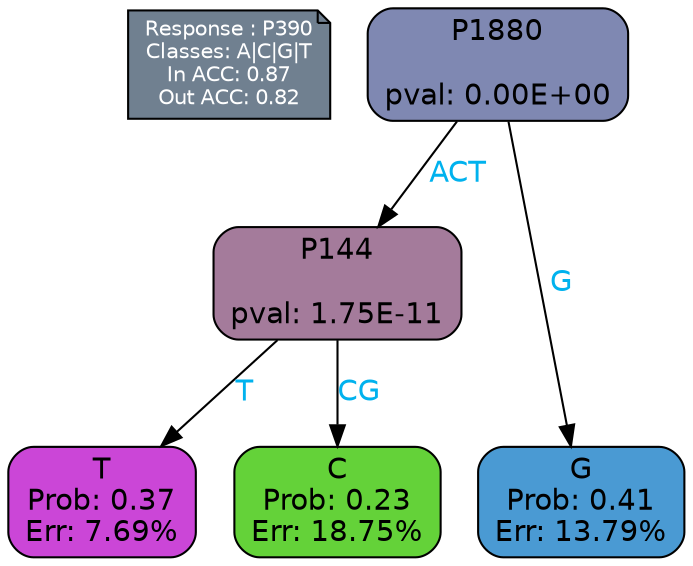 digraph Tree {
node [shape=box, style="filled, rounded", color="black", fontname=helvetica] ;
graph [ranksep=equally, splines=polylines, bgcolor=transparent, dpi=600] ;
edge [fontname=helvetica] ;
LEGEND [label="Response : P390
Classes: A|C|G|T
In ACC: 0.87
Out ACC: 0.82
",shape=note,align=left,style=filled,fillcolor="slategray",fontcolor="white",fontsize=10];1 [label="P1880

pval: 0.00E+00", fillcolor="#7f88b2"] ;
2 [label="P144

pval: 1.75E-11", fillcolor="#a47b9b"] ;
3 [label="T
Prob: 0.37
Err: 7.69%", fillcolor="#cb46d7"] ;
4 [label="C
Prob: 0.23
Err: 18.75%", fillcolor="#64d239"] ;
5 [label="G
Prob: 0.41
Err: 13.79%", fillcolor="#4a9ad3"] ;
1 -> 2 [label="ACT",fontcolor=deepskyblue2] ;
1 -> 5 [label="G",fontcolor=deepskyblue2] ;
2 -> 3 [label="T",fontcolor=deepskyblue2] ;
2 -> 4 [label="CG",fontcolor=deepskyblue2] ;
{rank = same; 3;4;5;}{rank = same; LEGEND;1;}}